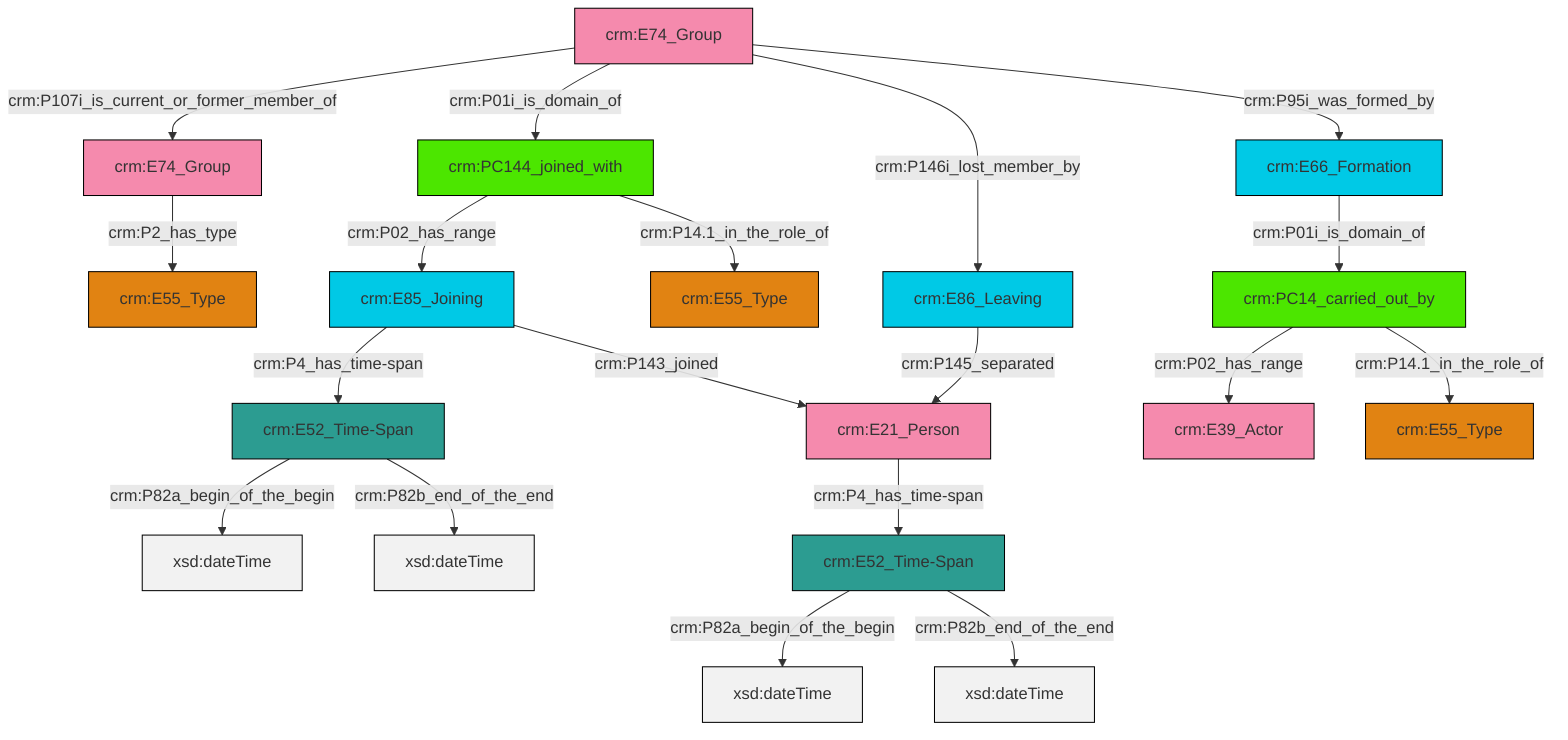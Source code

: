 graph TD
classDef Literal fill:#f2f2f2,stroke:#000000;
classDef CRM_Entity fill:#FFFFFF,stroke:#000000;
classDef Temporal_Entity fill:#00C9E6, stroke:#000000;
classDef Type fill:#E18312, stroke:#000000;
classDef Time-Span fill:#2C9C91, stroke:#000000;
classDef Appellation fill:#FFEB7F, stroke:#000000;
classDef Place fill:#008836, stroke:#000000;
classDef Persistent_Item fill:#B266B2, stroke:#000000;
classDef Conceptual_Object fill:#FFD700, stroke:#000000;
classDef Physical_Thing fill:#D2B48C, stroke:#000000;
classDef Actor fill:#f58aad, stroke:#000000;
classDef PC_Classes fill:#4ce600, stroke:#000000;
classDef Multi fill:#cccccc,stroke:#000000;

2["crm:E86_Leaving"]:::Temporal_Entity -->|crm:P145_separated| 3["crm:E21_Person"]:::Actor
6["crm:E52_Time-Span"]:::Time-Span -->|crm:P82a_begin_of_the_begin| 7[xsd:dateTime]:::Literal
8["crm:E74_Group"]:::Actor -->|crm:P107i_is_current_or_former_member_of| 4["crm:E74_Group"]:::Actor
4["crm:E74_Group"]:::Actor -->|crm:P2_has_type| 10["crm:E55_Type"]:::Type
8["crm:E74_Group"]:::Actor -->|crm:P01i_is_domain_of| 16["crm:PC144_joined_with"]:::PC_Classes
18["crm:PC14_carried_out_by"]:::PC_Classes -->|crm:P02_has_range| 19["crm:E39_Actor"]:::Actor
3["crm:E21_Person"]:::Actor -->|crm:P4_has_time-span| 6["crm:E52_Time-Span"]:::Time-Span
16["crm:PC144_joined_with"]:::PC_Classes -->|crm:P02_has_range| 20["crm:E85_Joining"]:::Temporal_Entity
21["crm:E52_Time-Span"]:::Time-Span -->|crm:P82a_begin_of_the_begin| 22[xsd:dateTime]:::Literal
8["crm:E74_Group"]:::Actor -->|crm:P146i_lost_member_by| 2["crm:E86_Leaving"]:::Temporal_Entity
20["crm:E85_Joining"]:::Temporal_Entity -->|crm:P4_has_time-span| 21["crm:E52_Time-Span"]:::Time-Span
6["crm:E52_Time-Span"]:::Time-Span -->|crm:P82b_end_of_the_end| 25[xsd:dateTime]:::Literal
16["crm:PC144_joined_with"]:::PC_Classes -->|crm:P14.1_in_the_role_of| 11["crm:E55_Type"]:::Type
20["crm:E85_Joining"]:::Temporal_Entity -->|crm:P143_joined| 3["crm:E21_Person"]:::Actor
0["crm:E66_Formation"]:::Temporal_Entity -->|crm:P01i_is_domain_of| 18["crm:PC14_carried_out_by"]:::PC_Classes
21["crm:E52_Time-Span"]:::Time-Span -->|crm:P82b_end_of_the_end| 32[xsd:dateTime]:::Literal
8["crm:E74_Group"]:::Actor -->|crm:P95i_was_formed_by| 0["crm:E66_Formation"]:::Temporal_Entity
18["crm:PC14_carried_out_by"]:::PC_Classes -->|crm:P14.1_in_the_role_of| 14["crm:E55_Type"]:::Type